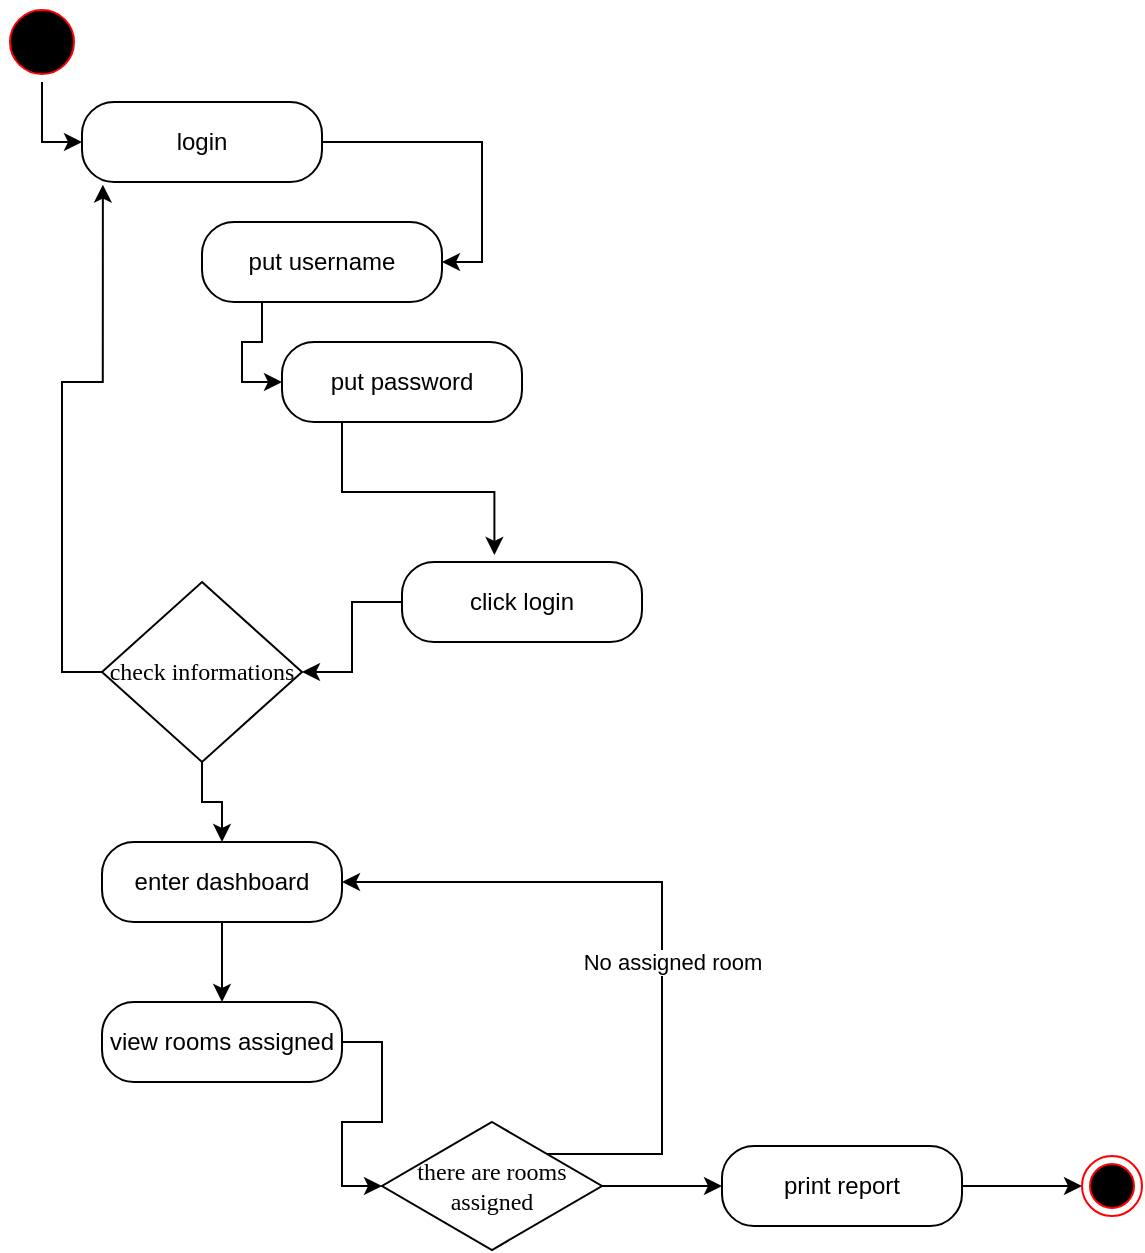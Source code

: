 <mxfile version="23.0.2" type="device">
  <diagram name="Page-2" id="iLjnw-dR1glMzIKQrBUE">
    <mxGraphModel dx="1002" dy="577" grid="1" gridSize="10" guides="1" tooltips="1" connect="1" arrows="1" fold="1" page="1" pageScale="1" pageWidth="827" pageHeight="1169" math="0" shadow="0">
      <root>
        <mxCell id="J92PCQyH2FtZ9R0numKC-0" />
        <mxCell id="J92PCQyH2FtZ9R0numKC-1" parent="J92PCQyH2FtZ9R0numKC-0" />
        <mxCell id="AA8HydEIEvJ6Aub6l8WL-4" style="edgeStyle=orthogonalEdgeStyle;rounded=0;orthogonalLoop=1;jettySize=auto;html=1;entryX=0;entryY=0.5;entryDx=0;entryDy=0;" parent="J92PCQyH2FtZ9R0numKC-1" source="z5uDfboi97HzRSlQ6Pd_-0" target="z5uDfboi97HzRSlQ6Pd_-2" edge="1">
          <mxGeometry relative="1" as="geometry" />
        </mxCell>
        <mxCell id="z5uDfboi97HzRSlQ6Pd_-0" value="" style="ellipse;html=1;shape=startState;fillColor=#000000;strokeColor=#ff0000;fontFamily=Times New Roman;" parent="J92PCQyH2FtZ9R0numKC-1" vertex="1">
          <mxGeometry x="60" width="40" height="40" as="geometry" />
        </mxCell>
        <mxCell id="AA8HydEIEvJ6Aub6l8WL-15" style="edgeStyle=orthogonalEdgeStyle;rounded=0;orthogonalLoop=1;jettySize=auto;html=1;exitX=1;exitY=0.5;exitDx=0;exitDy=0;entryX=1;entryY=0.5;entryDx=0;entryDy=0;" parent="J92PCQyH2FtZ9R0numKC-1" source="z5uDfboi97HzRSlQ6Pd_-2" target="z5uDfboi97HzRSlQ6Pd_-4" edge="1">
          <mxGeometry relative="1" as="geometry" />
        </mxCell>
        <mxCell id="z5uDfboi97HzRSlQ6Pd_-2" value="login" style="rounded=1;whiteSpace=wrap;html=1;arcSize=40;" parent="J92PCQyH2FtZ9R0numKC-1" vertex="1">
          <mxGeometry x="100" y="50" width="120" height="40" as="geometry" />
        </mxCell>
        <mxCell id="AA8HydEIEvJ6Aub6l8WL-6" style="edgeStyle=orthogonalEdgeStyle;rounded=0;orthogonalLoop=1;jettySize=auto;html=1;exitX=0.25;exitY=1;exitDx=0;exitDy=0;entryX=0;entryY=0.5;entryDx=0;entryDy=0;" parent="J92PCQyH2FtZ9R0numKC-1" source="z5uDfboi97HzRSlQ6Pd_-4" target="z5uDfboi97HzRSlQ6Pd_-6" edge="1">
          <mxGeometry relative="1" as="geometry" />
        </mxCell>
        <mxCell id="z5uDfboi97HzRSlQ6Pd_-4" value="put username" style="rounded=1;whiteSpace=wrap;html=1;arcSize=40;" parent="J92PCQyH2FtZ9R0numKC-1" vertex="1">
          <mxGeometry x="160" y="110" width="120" height="40" as="geometry" />
        </mxCell>
        <mxCell id="AA8HydEIEvJ6Aub6l8WL-7" style="edgeStyle=orthogonalEdgeStyle;rounded=0;orthogonalLoop=1;jettySize=auto;html=1;exitX=0.25;exitY=1;exitDx=0;exitDy=0;entryX=0.385;entryY=-0.088;entryDx=0;entryDy=0;entryPerimeter=0;" parent="J92PCQyH2FtZ9R0numKC-1" source="z5uDfboi97HzRSlQ6Pd_-6" target="obTaabEkAzJ6dUM1XFob-0" edge="1">
          <mxGeometry relative="1" as="geometry">
            <mxPoint x="250" y="250" as="targetPoint" />
          </mxGeometry>
        </mxCell>
        <mxCell id="z5uDfboi97HzRSlQ6Pd_-6" value="put password" style="rounded=1;whiteSpace=wrap;html=1;arcSize=40;" parent="J92PCQyH2FtZ9R0numKC-1" vertex="1">
          <mxGeometry x="200" y="170" width="120" height="40" as="geometry" />
        </mxCell>
        <mxCell id="AA8HydEIEvJ6Aub6l8WL-10" style="edgeStyle=orthogonalEdgeStyle;rounded=0;orthogonalLoop=1;jettySize=auto;html=1;exitX=0;exitY=0.5;exitDx=0;exitDy=0;entryX=1;entryY=0.5;entryDx=0;entryDy=0;" parent="J92PCQyH2FtZ9R0numKC-1" source="obTaabEkAzJ6dUM1XFob-0" target="BJIKgN_qSXK8GOz85LAl-0" edge="1">
          <mxGeometry relative="1" as="geometry" />
        </mxCell>
        <mxCell id="obTaabEkAzJ6dUM1XFob-0" value="click login" style="rounded=1;whiteSpace=wrap;html=1;arcSize=40;" parent="J92PCQyH2FtZ9R0numKC-1" vertex="1">
          <mxGeometry x="260" y="280" width="120" height="40" as="geometry" />
        </mxCell>
        <mxCell id="AA8HydEIEvJ6Aub6l8WL-13" style="edgeStyle=orthogonalEdgeStyle;rounded=0;orthogonalLoop=1;jettySize=auto;html=1;entryX=0.5;entryY=0;entryDx=0;entryDy=0;" parent="J92PCQyH2FtZ9R0numKC-1" source="BJIKgN_qSXK8GOz85LAl-0" target="BJIKgN_qSXK8GOz85LAl-3" edge="1">
          <mxGeometry relative="1" as="geometry" />
        </mxCell>
        <mxCell id="BJIKgN_qSXK8GOz85LAl-0" value="check informations" style="rhombus;whiteSpace=wrap;html=1;fontFamily=Times New Roman;" parent="J92PCQyH2FtZ9R0numKC-1" vertex="1">
          <mxGeometry x="110" y="290" width="100" height="90" as="geometry" />
        </mxCell>
        <mxCell id="AA8HydEIEvJ6Aub6l8WL-16" style="edgeStyle=orthogonalEdgeStyle;rounded=0;orthogonalLoop=1;jettySize=auto;html=1;entryX=0.5;entryY=0;entryDx=0;entryDy=0;" parent="J92PCQyH2FtZ9R0numKC-1" source="BJIKgN_qSXK8GOz85LAl-3" target="BJIKgN_qSXK8GOz85LAl-5" edge="1">
          <mxGeometry relative="1" as="geometry" />
        </mxCell>
        <mxCell id="BJIKgN_qSXK8GOz85LAl-3" value="enter dashboard" style="rounded=1;whiteSpace=wrap;html=1;arcSize=40;" parent="J92PCQyH2FtZ9R0numKC-1" vertex="1">
          <mxGeometry x="110" y="420" width="120" height="40" as="geometry" />
        </mxCell>
        <mxCell id="AA8HydEIEvJ6Aub6l8WL-17" style="edgeStyle=orthogonalEdgeStyle;rounded=0;orthogonalLoop=1;jettySize=auto;html=1;entryX=0;entryY=0.5;entryDx=0;entryDy=0;" parent="J92PCQyH2FtZ9R0numKC-1" source="BJIKgN_qSXK8GOz85LAl-5" target="BJIKgN_qSXK8GOz85LAl-7" edge="1">
          <mxGeometry relative="1" as="geometry" />
        </mxCell>
        <mxCell id="BJIKgN_qSXK8GOz85LAl-5" value="view rooms assigned" style="rounded=1;whiteSpace=wrap;html=1;arcSize=40;" parent="J92PCQyH2FtZ9R0numKC-1" vertex="1">
          <mxGeometry x="110" y="500" width="120" height="40" as="geometry" />
        </mxCell>
        <mxCell id="AA8HydEIEvJ6Aub6l8WL-18" style="edgeStyle=orthogonalEdgeStyle;rounded=0;orthogonalLoop=1;jettySize=auto;html=1;entryX=0;entryY=0.5;entryDx=0;entryDy=0;" parent="J92PCQyH2FtZ9R0numKC-1" source="BJIKgN_qSXK8GOz85LAl-7" target="BJIKgN_qSXK8GOz85LAl-11" edge="1">
          <mxGeometry relative="1" as="geometry" />
        </mxCell>
        <mxCell id="4mR5eI9YajK-9H3yR6hi-0" style="edgeStyle=orthogonalEdgeStyle;rounded=0;orthogonalLoop=1;jettySize=auto;html=1;exitX=1;exitY=0;exitDx=0;exitDy=0;entryX=1;entryY=0.5;entryDx=0;entryDy=0;" edge="1" parent="J92PCQyH2FtZ9R0numKC-1" source="BJIKgN_qSXK8GOz85LAl-7" target="BJIKgN_qSXK8GOz85LAl-3">
          <mxGeometry relative="1" as="geometry">
            <Array as="points">
              <mxPoint x="390" y="576" />
              <mxPoint x="390" y="440" />
            </Array>
          </mxGeometry>
        </mxCell>
        <mxCell id="4mR5eI9YajK-9H3yR6hi-1" value="No assigned room" style="edgeLabel;html=1;align=center;verticalAlign=middle;resizable=0;points=[];" vertex="1" connectable="0" parent="4mR5eI9YajK-9H3yR6hi-0">
          <mxGeometry x="-0.13" y="-5" relative="1" as="geometry">
            <mxPoint as="offset" />
          </mxGeometry>
        </mxCell>
        <mxCell id="BJIKgN_qSXK8GOz85LAl-7" value="there are rooms assigned" style="rhombus;whiteSpace=wrap;html=1;fontFamily=Times New Roman;" parent="J92PCQyH2FtZ9R0numKC-1" vertex="1">
          <mxGeometry x="250" y="560" width="110" height="64" as="geometry" />
        </mxCell>
        <mxCell id="4mR5eI9YajK-9H3yR6hi-2" style="edgeStyle=orthogonalEdgeStyle;rounded=0;orthogonalLoop=1;jettySize=auto;html=1;exitX=1;exitY=0.5;exitDx=0;exitDy=0;" edge="1" parent="J92PCQyH2FtZ9R0numKC-1" source="BJIKgN_qSXK8GOz85LAl-11" target="BJIKgN_qSXK8GOz85LAl-13">
          <mxGeometry relative="1" as="geometry" />
        </mxCell>
        <mxCell id="BJIKgN_qSXK8GOz85LAl-11" value="print report" style="rounded=1;whiteSpace=wrap;html=1;arcSize=40;" parent="J92PCQyH2FtZ9R0numKC-1" vertex="1">
          <mxGeometry x="420" y="572" width="120" height="40" as="geometry" />
        </mxCell>
        <mxCell id="BJIKgN_qSXK8GOz85LAl-13" value="" style="ellipse;html=1;shape=endState;fillColor=#000000;strokeColor=#ff0000;fontFamily=Times New Roman;" parent="J92PCQyH2FtZ9R0numKC-1" vertex="1">
          <mxGeometry x="600" y="577" width="30" height="30" as="geometry" />
        </mxCell>
        <mxCell id="AA8HydEIEvJ6Aub6l8WL-14" style="edgeStyle=orthogonalEdgeStyle;rounded=0;orthogonalLoop=1;jettySize=auto;html=1;exitX=0;exitY=0.5;exitDx=0;exitDy=0;entryX=0.087;entryY=1.033;entryDx=0;entryDy=0;entryPerimeter=0;" parent="J92PCQyH2FtZ9R0numKC-1" source="BJIKgN_qSXK8GOz85LAl-0" target="z5uDfboi97HzRSlQ6Pd_-2" edge="1">
          <mxGeometry relative="1" as="geometry" />
        </mxCell>
      </root>
    </mxGraphModel>
  </diagram>
</mxfile>
